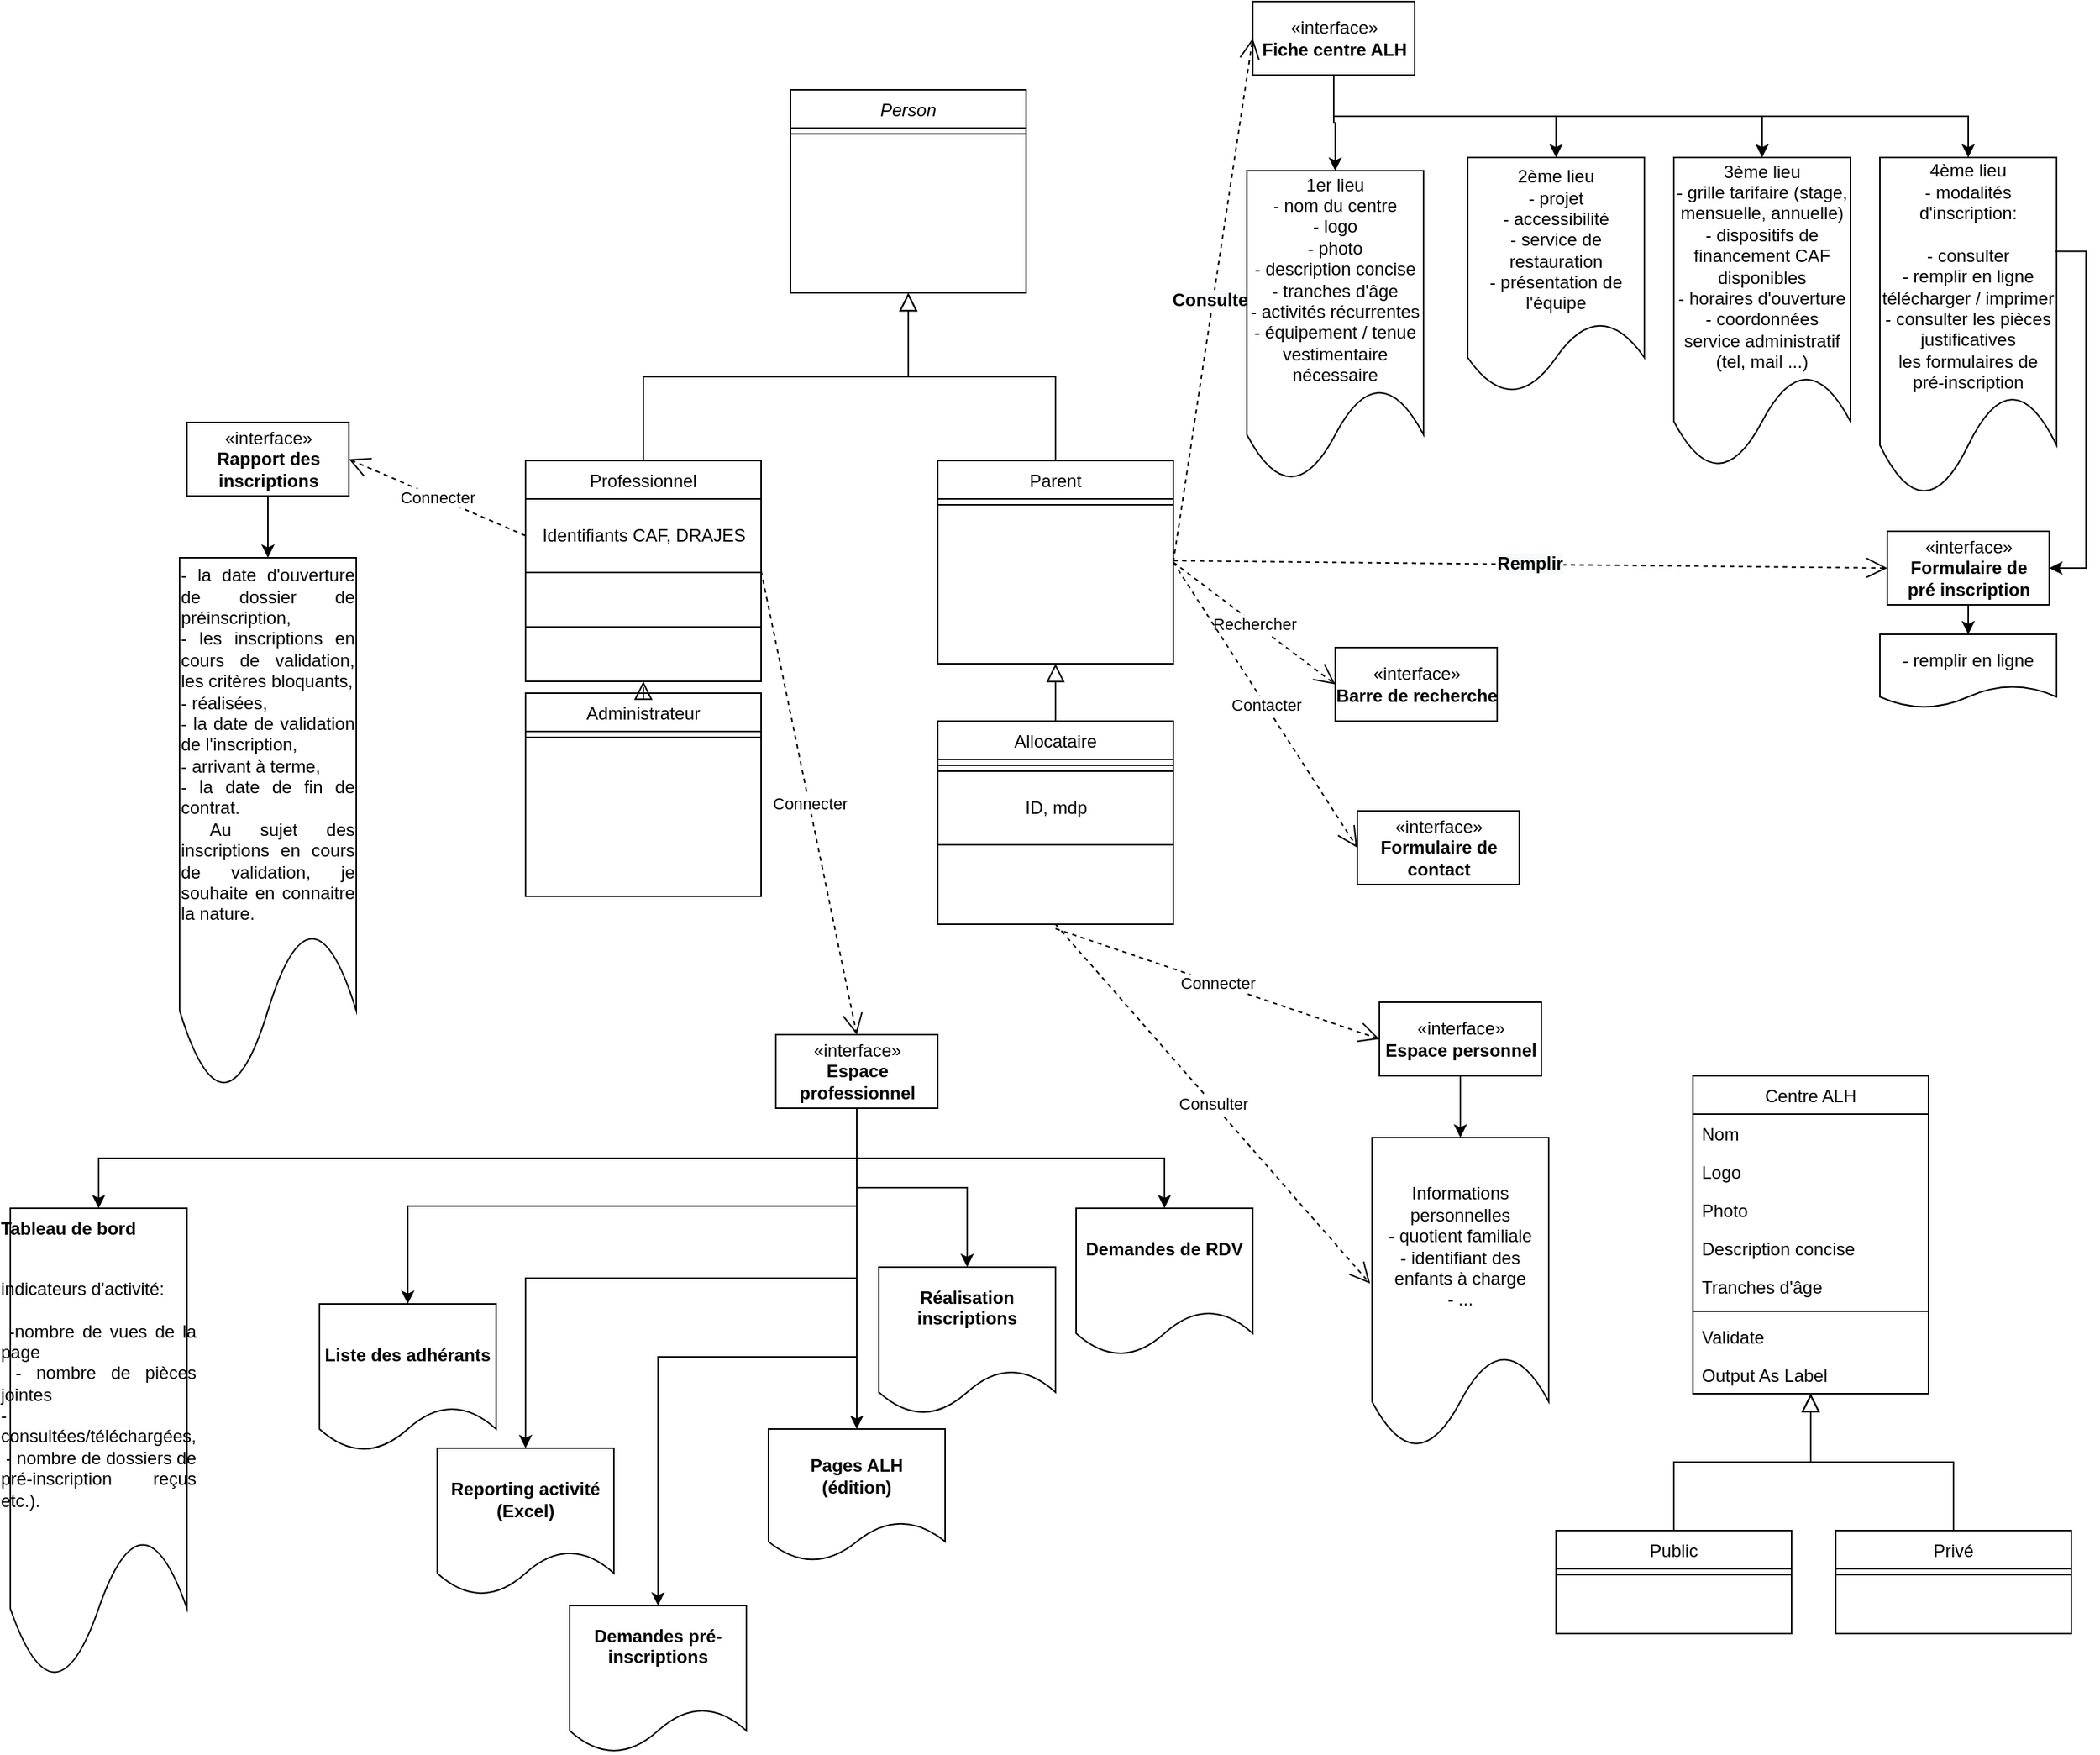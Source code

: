 <mxfile version="18.0.3" type="github">
  <diagram id="C5RBs43oDa-KdzZeNtuy" name="Page-1">
    <mxGraphModel dx="1586" dy="591" grid="1" gridSize="10" guides="1" tooltips="1" connect="1" arrows="1" fold="1" page="1" pageScale="1" pageWidth="827" pageHeight="1169" math="0" shadow="0">
      <root>
        <mxCell id="WIyWlLk6GJQsqaUBKTNV-0" />
        <mxCell id="WIyWlLk6GJQsqaUBKTNV-1" parent="WIyWlLk6GJQsqaUBKTNV-0" />
        <mxCell id="zkfFHV4jXpPFQw0GAbJ--0" value="Person" style="swimlane;fontStyle=2;align=center;verticalAlign=top;childLayout=stackLayout;horizontal=1;startSize=26;horizontalStack=0;resizeParent=1;resizeLast=0;collapsible=1;marginBottom=0;rounded=0;shadow=0;strokeWidth=1;" parent="WIyWlLk6GJQsqaUBKTNV-1" vertex="1">
          <mxGeometry x="110" y="60" width="160" height="138" as="geometry">
            <mxRectangle x="230" y="140" width="160" height="26" as="alternateBounds" />
          </mxGeometry>
        </mxCell>
        <mxCell id="zkfFHV4jXpPFQw0GAbJ--4" value="" style="line;html=1;strokeWidth=1;align=left;verticalAlign=middle;spacingTop=-1;spacingLeft=3;spacingRight=3;rotatable=0;labelPosition=right;points=[];portConstraint=eastwest;" parent="zkfFHV4jXpPFQw0GAbJ--0" vertex="1">
          <mxGeometry y="26" width="160" height="8" as="geometry" />
        </mxCell>
        <mxCell id="zkfFHV4jXpPFQw0GAbJ--6" value="Parent" style="swimlane;fontStyle=0;align=center;verticalAlign=top;childLayout=stackLayout;horizontal=1;startSize=26;horizontalStack=0;resizeParent=1;resizeLast=0;collapsible=1;marginBottom=0;rounded=0;shadow=0;strokeWidth=1;" parent="WIyWlLk6GJQsqaUBKTNV-1" vertex="1">
          <mxGeometry x="210" y="312" width="160" height="138" as="geometry">
            <mxRectangle x="130" y="380" width="160" height="26" as="alternateBounds" />
          </mxGeometry>
        </mxCell>
        <mxCell id="zkfFHV4jXpPFQw0GAbJ--9" value="" style="line;html=1;strokeWidth=1;align=left;verticalAlign=middle;spacingTop=-1;spacingLeft=3;spacingRight=3;rotatable=0;labelPosition=right;points=[];portConstraint=eastwest;" parent="zkfFHV4jXpPFQw0GAbJ--6" vertex="1">
          <mxGeometry y="26" width="160" height="8" as="geometry" />
        </mxCell>
        <mxCell id="zkfFHV4jXpPFQw0GAbJ--12" value="" style="endArrow=block;endSize=10;endFill=0;shadow=0;strokeWidth=1;rounded=0;edgeStyle=elbowEdgeStyle;elbow=vertical;" parent="WIyWlLk6GJQsqaUBKTNV-1" source="zkfFHV4jXpPFQw0GAbJ--6" target="zkfFHV4jXpPFQw0GAbJ--0" edge="1">
          <mxGeometry width="160" relative="1" as="geometry">
            <mxPoint x="200" y="203" as="sourcePoint" />
            <mxPoint x="200" y="203" as="targetPoint" />
          </mxGeometry>
        </mxCell>
        <mxCell id="zkfFHV4jXpPFQw0GAbJ--13" value="Professionnel" style="swimlane;fontStyle=0;align=center;verticalAlign=top;childLayout=stackLayout;horizontal=1;startSize=26;horizontalStack=0;resizeParent=1;resizeLast=0;collapsible=1;marginBottom=0;rounded=0;shadow=0;strokeWidth=1;" parent="WIyWlLk6GJQsqaUBKTNV-1" vertex="1">
          <mxGeometry x="-70" y="312" width="160" height="150" as="geometry">
            <mxRectangle x="330" y="360" width="170" height="26" as="alternateBounds" />
          </mxGeometry>
        </mxCell>
        <mxCell id="TQ3Z69SLr3DiM0mo-S-p-50" value="Identifiants CAF, DRAJES" style="html=1;" vertex="1" parent="zkfFHV4jXpPFQw0GAbJ--13">
          <mxGeometry y="26" width="160" height="50" as="geometry" />
        </mxCell>
        <mxCell id="zkfFHV4jXpPFQw0GAbJ--15" value="" style="line;html=1;strokeWidth=1;align=left;verticalAlign=middle;spacingTop=-1;spacingLeft=3;spacingRight=3;rotatable=0;labelPosition=right;points=[];portConstraint=eastwest;" parent="zkfFHV4jXpPFQw0GAbJ--13" vertex="1">
          <mxGeometry y="76" width="160" height="74" as="geometry" />
        </mxCell>
        <mxCell id="zkfFHV4jXpPFQw0GAbJ--16" value="" style="endArrow=block;endSize=10;endFill=0;shadow=0;strokeWidth=1;rounded=0;edgeStyle=elbowEdgeStyle;elbow=vertical;" parent="WIyWlLk6GJQsqaUBKTNV-1" source="zkfFHV4jXpPFQw0GAbJ--13" target="zkfFHV4jXpPFQw0GAbJ--0" edge="1">
          <mxGeometry width="160" relative="1" as="geometry">
            <mxPoint x="210" y="373" as="sourcePoint" />
            <mxPoint x="310" y="271" as="targetPoint" />
          </mxGeometry>
        </mxCell>
        <mxCell id="zkfFHV4jXpPFQw0GAbJ--17" value="Centre ALH" style="swimlane;fontStyle=0;align=center;verticalAlign=top;childLayout=stackLayout;horizontal=1;startSize=26;horizontalStack=0;resizeParent=1;resizeLast=0;collapsible=1;marginBottom=0;rounded=0;shadow=0;strokeWidth=1;" parent="WIyWlLk6GJQsqaUBKTNV-1" vertex="1">
          <mxGeometry x="723" y="730" width="160" height="216" as="geometry">
            <mxRectangle x="550" y="140" width="160" height="26" as="alternateBounds" />
          </mxGeometry>
        </mxCell>
        <mxCell id="zkfFHV4jXpPFQw0GAbJ--18" value="Nom" style="text;align=left;verticalAlign=top;spacingLeft=4;spacingRight=4;overflow=hidden;rotatable=0;points=[[0,0.5],[1,0.5]];portConstraint=eastwest;" parent="zkfFHV4jXpPFQw0GAbJ--17" vertex="1">
          <mxGeometry y="26" width="160" height="26" as="geometry" />
        </mxCell>
        <mxCell id="zkfFHV4jXpPFQw0GAbJ--19" value="Logo" style="text;align=left;verticalAlign=top;spacingLeft=4;spacingRight=4;overflow=hidden;rotatable=0;points=[[0,0.5],[1,0.5]];portConstraint=eastwest;rounded=0;shadow=0;html=0;" parent="zkfFHV4jXpPFQw0GAbJ--17" vertex="1">
          <mxGeometry y="52" width="160" height="26" as="geometry" />
        </mxCell>
        <mxCell id="zkfFHV4jXpPFQw0GAbJ--20" value="Photo" style="text;align=left;verticalAlign=top;spacingLeft=4;spacingRight=4;overflow=hidden;rotatable=0;points=[[0,0.5],[1,0.5]];portConstraint=eastwest;rounded=0;shadow=0;html=0;" parent="zkfFHV4jXpPFQw0GAbJ--17" vertex="1">
          <mxGeometry y="78" width="160" height="26" as="geometry" />
        </mxCell>
        <mxCell id="zkfFHV4jXpPFQw0GAbJ--21" value="Description concise" style="text;align=left;verticalAlign=top;spacingLeft=4;spacingRight=4;overflow=hidden;rotatable=0;points=[[0,0.5],[1,0.5]];portConstraint=eastwest;rounded=0;shadow=0;html=0;" parent="zkfFHV4jXpPFQw0GAbJ--17" vertex="1">
          <mxGeometry y="104" width="160" height="26" as="geometry" />
        </mxCell>
        <mxCell id="zkfFHV4jXpPFQw0GAbJ--22" value="Tranches d&#39;âge" style="text;align=left;verticalAlign=top;spacingLeft=4;spacingRight=4;overflow=hidden;rotatable=0;points=[[0,0.5],[1,0.5]];portConstraint=eastwest;rounded=0;shadow=0;html=0;" parent="zkfFHV4jXpPFQw0GAbJ--17" vertex="1">
          <mxGeometry y="130" width="160" height="26" as="geometry" />
        </mxCell>
        <mxCell id="zkfFHV4jXpPFQw0GAbJ--23" value="" style="line;html=1;strokeWidth=1;align=left;verticalAlign=middle;spacingTop=-1;spacingLeft=3;spacingRight=3;rotatable=0;labelPosition=right;points=[];portConstraint=eastwest;" parent="zkfFHV4jXpPFQw0GAbJ--17" vertex="1">
          <mxGeometry y="156" width="160" height="8" as="geometry" />
        </mxCell>
        <mxCell id="zkfFHV4jXpPFQw0GAbJ--24" value="Validate" style="text;align=left;verticalAlign=top;spacingLeft=4;spacingRight=4;overflow=hidden;rotatable=0;points=[[0,0.5],[1,0.5]];portConstraint=eastwest;" parent="zkfFHV4jXpPFQw0GAbJ--17" vertex="1">
          <mxGeometry y="164" width="160" height="26" as="geometry" />
        </mxCell>
        <mxCell id="zkfFHV4jXpPFQw0GAbJ--25" value="Output As Label" style="text;align=left;verticalAlign=top;spacingLeft=4;spacingRight=4;overflow=hidden;rotatable=0;points=[[0,0.5],[1,0.5]];portConstraint=eastwest;" parent="zkfFHV4jXpPFQw0GAbJ--17" vertex="1">
          <mxGeometry y="190" width="160" height="26" as="geometry" />
        </mxCell>
        <mxCell id="TQ3Z69SLr3DiM0mo-S-p-1" value="Public" style="swimlane;fontStyle=0;align=center;verticalAlign=top;childLayout=stackLayout;horizontal=1;startSize=26;horizontalStack=0;resizeParent=1;resizeLast=0;collapsible=1;marginBottom=0;rounded=0;shadow=0;strokeWidth=1;" vertex="1" parent="WIyWlLk6GJQsqaUBKTNV-1">
          <mxGeometry x="630" y="1039" width="160" height="70" as="geometry">
            <mxRectangle x="330" y="360" width="170" height="26" as="alternateBounds" />
          </mxGeometry>
        </mxCell>
        <mxCell id="TQ3Z69SLr3DiM0mo-S-p-2" value="" style="line;html=1;strokeWidth=1;align=left;verticalAlign=middle;spacingTop=-1;spacingLeft=3;spacingRight=3;rotatable=0;labelPosition=right;points=[];portConstraint=eastwest;" vertex="1" parent="TQ3Z69SLr3DiM0mo-S-p-1">
          <mxGeometry y="26" width="160" height="8" as="geometry" />
        </mxCell>
        <mxCell id="TQ3Z69SLr3DiM0mo-S-p-3" value="Privé" style="swimlane;fontStyle=0;align=center;verticalAlign=top;childLayout=stackLayout;horizontal=1;startSize=26;horizontalStack=0;resizeParent=1;resizeLast=0;collapsible=1;marginBottom=0;rounded=0;shadow=0;strokeWidth=1;" vertex="1" parent="WIyWlLk6GJQsqaUBKTNV-1">
          <mxGeometry x="820" y="1039" width="160" height="70" as="geometry">
            <mxRectangle x="330" y="360" width="170" height="26" as="alternateBounds" />
          </mxGeometry>
        </mxCell>
        <mxCell id="TQ3Z69SLr3DiM0mo-S-p-4" value="" style="line;html=1;strokeWidth=1;align=left;verticalAlign=middle;spacingTop=-1;spacingLeft=3;spacingRight=3;rotatable=0;labelPosition=right;points=[];portConstraint=eastwest;" vertex="1" parent="TQ3Z69SLr3DiM0mo-S-p-3">
          <mxGeometry y="26" width="160" height="8" as="geometry" />
        </mxCell>
        <mxCell id="TQ3Z69SLr3DiM0mo-S-p-5" value="" style="endArrow=block;endSize=10;endFill=0;shadow=0;strokeWidth=1;rounded=0;edgeStyle=elbowEdgeStyle;elbow=vertical;exitX=0.5;exitY=0;exitDx=0;exitDy=0;" edge="1" parent="WIyWlLk6GJQsqaUBKTNV-1" source="TQ3Z69SLr3DiM0mo-S-p-1" target="zkfFHV4jXpPFQw0GAbJ--17">
          <mxGeometry width="160" relative="1" as="geometry">
            <mxPoint x="283" y="462" as="sourcePoint" />
            <mxPoint x="183" y="348" as="targetPoint" />
          </mxGeometry>
        </mxCell>
        <mxCell id="TQ3Z69SLr3DiM0mo-S-p-8" value="" style="endArrow=block;endSize=10;endFill=0;shadow=0;strokeWidth=1;rounded=0;edgeStyle=elbowEdgeStyle;elbow=vertical;exitX=0.5;exitY=0;exitDx=0;exitDy=0;" edge="1" parent="WIyWlLk6GJQsqaUBKTNV-1" source="TQ3Z69SLr3DiM0mo-S-p-3" target="zkfFHV4jXpPFQw0GAbJ--17">
          <mxGeometry width="160" relative="1" as="geometry">
            <mxPoint x="603" y="510" as="sourcePoint" />
            <mxPoint x="693.96" y="446.012" as="targetPoint" />
          </mxGeometry>
        </mxCell>
        <mxCell id="TQ3Z69SLr3DiM0mo-S-p-9" value="«interface»&lt;br&gt;&lt;b&gt;Barre de recherche&lt;/b&gt;" style="html=1;" vertex="1" parent="WIyWlLk6GJQsqaUBKTNV-1">
          <mxGeometry x="480" y="439" width="110" height="50" as="geometry" />
        </mxCell>
        <mxCell id="TQ3Z69SLr3DiM0mo-S-p-10" value="Rechercher" style="endArrow=open;endSize=12;dashed=1;html=1;rounded=0;entryX=0;entryY=0.5;entryDx=0;entryDy=0;exitX=1;exitY=0.5;exitDx=0;exitDy=0;" edge="1" parent="WIyWlLk6GJQsqaUBKTNV-1" source="zkfFHV4jXpPFQw0GAbJ--6" target="TQ3Z69SLr3DiM0mo-S-p-9">
          <mxGeometry width="160" relative="1" as="geometry">
            <mxPoint x="410" y="280" as="sourcePoint" />
            <mxPoint x="570" y="280" as="targetPoint" />
          </mxGeometry>
        </mxCell>
        <mxCell id="TQ3Z69SLr3DiM0mo-S-p-17" value="" style="edgeStyle=orthogonalEdgeStyle;rounded=0;orthogonalLoop=1;jettySize=auto;html=1;" edge="1" parent="WIyWlLk6GJQsqaUBKTNV-1" source="TQ3Z69SLr3DiM0mo-S-p-13" target="TQ3Z69SLr3DiM0mo-S-p-16">
          <mxGeometry relative="1" as="geometry" />
        </mxCell>
        <mxCell id="TQ3Z69SLr3DiM0mo-S-p-13" value="«interface»&lt;br&gt;&lt;b&gt;Fiche centre ALH&lt;/b&gt;" style="html=1;" vertex="1" parent="WIyWlLk6GJQsqaUBKTNV-1">
          <mxGeometry x="424" width="110" height="50" as="geometry" />
        </mxCell>
        <mxCell id="TQ3Z69SLr3DiM0mo-S-p-14" value="&lt;b style=&quot;font-size: 12px; background-color: rgb(248, 249, 250);&quot;&gt;Consulter&lt;/b&gt;" style="endArrow=open;endSize=12;dashed=1;html=1;rounded=0;entryX=0;entryY=0.5;entryDx=0;entryDy=0;exitX=1;exitY=0.5;exitDx=0;exitDy=0;" edge="1" parent="WIyWlLk6GJQsqaUBKTNV-1" source="zkfFHV4jXpPFQw0GAbJ--6" target="TQ3Z69SLr3DiM0mo-S-p-13">
          <mxGeometry width="160" relative="1" as="geometry">
            <mxPoint x="280" y="139.0" as="sourcePoint" />
            <mxPoint x="390" y="35" as="targetPoint" />
          </mxGeometry>
        </mxCell>
        <mxCell id="TQ3Z69SLr3DiM0mo-S-p-16" value="1er lieu&lt;br&gt;- nom du centre&lt;br&gt;- logo&lt;br&gt;- photo&lt;br&gt;- description concise&lt;br&gt;- tranches d&#39;âge&lt;br&gt;- activités récurrentes&lt;br&gt;- équipement / tenue vestimentaire nécessaire" style="shape=document;whiteSpace=wrap;html=1;boundedLbl=1;" vertex="1" parent="WIyWlLk6GJQsqaUBKTNV-1">
          <mxGeometry x="420" y="115" width="120" height="211" as="geometry" />
        </mxCell>
        <mxCell id="TQ3Z69SLr3DiM0mo-S-p-18" value="2ème lieu&lt;br&gt;- projet&lt;br&gt;- accessibilité&lt;br&gt;- service de restauration&lt;br&gt;- présentation de l&#39;équipe" style="shape=document;whiteSpace=wrap;html=1;boundedLbl=1;" vertex="1" parent="WIyWlLk6GJQsqaUBKTNV-1">
          <mxGeometry x="570" y="106" width="120" height="160" as="geometry" />
        </mxCell>
        <mxCell id="TQ3Z69SLr3DiM0mo-S-p-19" value="" style="edgeStyle=orthogonalEdgeStyle;rounded=0;orthogonalLoop=1;jettySize=auto;html=1;exitX=0.5;exitY=1;exitDx=0;exitDy=0;entryX=0.5;entryY=0;entryDx=0;entryDy=0;" edge="1" parent="WIyWlLk6GJQsqaUBKTNV-1" source="TQ3Z69SLr3DiM0mo-S-p-13" target="TQ3Z69SLr3DiM0mo-S-p-18">
          <mxGeometry relative="1" as="geometry">
            <mxPoint x="479.0" y="164" as="sourcePoint" />
            <mxPoint x="480" y="229" as="targetPoint" />
          </mxGeometry>
        </mxCell>
        <mxCell id="TQ3Z69SLr3DiM0mo-S-p-20" value="3ème lieu&lt;br&gt;- grille tarifaire (stage, mensuelle, annuelle)&lt;br&gt;- dispositifs de financement CAF disponibles&lt;br&gt;- horaires d&#39;ouverture&lt;br&gt;- coordonnées service administratif (tel, mail ...)" style="shape=document;whiteSpace=wrap;html=1;boundedLbl=1;" vertex="1" parent="WIyWlLk6GJQsqaUBKTNV-1">
          <mxGeometry x="710" y="106" width="120" height="211" as="geometry" />
        </mxCell>
        <mxCell id="TQ3Z69SLr3DiM0mo-S-p-21" value="" style="edgeStyle=orthogonalEdgeStyle;rounded=0;orthogonalLoop=1;jettySize=auto;html=1;exitX=0.5;exitY=1;exitDx=0;exitDy=0;entryX=0.5;entryY=0;entryDx=0;entryDy=0;" edge="1" parent="WIyWlLk6GJQsqaUBKTNV-1" source="TQ3Z69SLr3DiM0mo-S-p-13" target="TQ3Z69SLr3DiM0mo-S-p-20">
          <mxGeometry relative="1" as="geometry">
            <mxPoint x="479" y="164" as="sourcePoint" />
            <mxPoint x="630" y="220" as="targetPoint" />
          </mxGeometry>
        </mxCell>
        <mxCell id="TQ3Z69SLr3DiM0mo-S-p-22" value="4ème lieu&lt;br&gt;- modalités d&#39;inscription:&lt;br&gt;&lt;br&gt;- consulter&lt;br&gt;- remplir en ligne&lt;br&gt;télécharger / imprimer&lt;br&gt;- consulter les pièces justificatives&lt;br&gt;les formulaires de pré-inscription" style="shape=document;whiteSpace=wrap;html=1;boundedLbl=1;" vertex="1" parent="WIyWlLk6GJQsqaUBKTNV-1">
          <mxGeometry x="850" y="106" width="120" height="230" as="geometry" />
        </mxCell>
        <mxCell id="TQ3Z69SLr3DiM0mo-S-p-25" value="" style="edgeStyle=orthogonalEdgeStyle;rounded=0;orthogonalLoop=1;jettySize=auto;html=1;exitX=0.5;exitY=1;exitDx=0;exitDy=0;entryX=0.5;entryY=0;entryDx=0;entryDy=0;" edge="1" parent="WIyWlLk6GJQsqaUBKTNV-1" source="TQ3Z69SLr3DiM0mo-S-p-13" target="TQ3Z69SLr3DiM0mo-S-p-22">
          <mxGeometry relative="1" as="geometry">
            <mxPoint x="479" y="164" as="sourcePoint" />
            <mxPoint x="770" y="220" as="targetPoint" />
          </mxGeometry>
        </mxCell>
        <mxCell id="TQ3Z69SLr3DiM0mo-S-p-26" value="«interface»&lt;br&gt;&lt;b&gt;Formulaire de&lt;br&gt;pré inscription&lt;/b&gt;" style="html=1;" vertex="1" parent="WIyWlLk6GJQsqaUBKTNV-1">
          <mxGeometry x="855" y="360" width="110" height="50" as="geometry" />
        </mxCell>
        <mxCell id="TQ3Z69SLr3DiM0mo-S-p-27" value="- remplir en ligne" style="shape=document;whiteSpace=wrap;html=1;boundedLbl=1;" vertex="1" parent="WIyWlLk6GJQsqaUBKTNV-1">
          <mxGeometry x="850" y="430" width="120" height="50" as="geometry" />
        </mxCell>
        <mxCell id="TQ3Z69SLr3DiM0mo-S-p-28" value="&lt;b style=&quot;font-size: 12px; background-color: rgb(248, 249, 250);&quot;&gt;Remplir&lt;/b&gt;" style="endArrow=open;endSize=12;dashed=1;html=1;rounded=0;entryX=0;entryY=0.5;entryDx=0;entryDy=0;" edge="1" parent="WIyWlLk6GJQsqaUBKTNV-1" target="TQ3Z69SLr3DiM0mo-S-p-26">
          <mxGeometry width="160" relative="1" as="geometry">
            <mxPoint x="370" y="380" as="sourcePoint" />
            <mxPoint x="424" y="139" as="targetPoint" />
          </mxGeometry>
        </mxCell>
        <mxCell id="TQ3Z69SLr3DiM0mo-S-p-29" value="" style="edgeStyle=orthogonalEdgeStyle;rounded=0;orthogonalLoop=1;jettySize=auto;html=1;exitX=0.5;exitY=1;exitDx=0;exitDy=0;entryX=0.5;entryY=0;entryDx=0;entryDy=0;" edge="1" parent="WIyWlLk6GJQsqaUBKTNV-1" source="TQ3Z69SLr3DiM0mo-S-p-26" target="TQ3Z69SLr3DiM0mo-S-p-27">
          <mxGeometry relative="1" as="geometry">
            <mxPoint x="324" y="304" as="sourcePoint" />
            <mxPoint x="755" y="360" as="targetPoint" />
          </mxGeometry>
        </mxCell>
        <mxCell id="TQ3Z69SLr3DiM0mo-S-p-30" value="" style="edgeStyle=orthogonalEdgeStyle;rounded=0;orthogonalLoop=1;jettySize=auto;html=1;exitX=0.993;exitY=0.277;exitDx=0;exitDy=0;entryX=1;entryY=0.5;entryDx=0;entryDy=0;exitPerimeter=0;" edge="1" parent="WIyWlLk6GJQsqaUBKTNV-1" source="TQ3Z69SLr3DiM0mo-S-p-22" target="TQ3Z69SLr3DiM0mo-S-p-26">
          <mxGeometry relative="1" as="geometry">
            <mxPoint x="479" y="164" as="sourcePoint" />
            <mxPoint x="910" y="220.0" as="targetPoint" />
          </mxGeometry>
        </mxCell>
        <mxCell id="TQ3Z69SLr3DiM0mo-S-p-31" value="Allocataire" style="swimlane;fontStyle=0;align=center;verticalAlign=top;childLayout=stackLayout;horizontal=1;startSize=26;horizontalStack=0;resizeParent=1;resizeLast=0;collapsible=1;marginBottom=0;rounded=0;shadow=0;strokeWidth=1;" vertex="1" parent="WIyWlLk6GJQsqaUBKTNV-1">
          <mxGeometry x="210" y="489" width="160" height="138" as="geometry">
            <mxRectangle x="130" y="380" width="160" height="26" as="alternateBounds" />
          </mxGeometry>
        </mxCell>
        <mxCell id="TQ3Z69SLr3DiM0mo-S-p-32" value="" style="line;html=1;strokeWidth=1;align=left;verticalAlign=middle;spacingTop=-1;spacingLeft=3;spacingRight=3;rotatable=0;labelPosition=right;points=[];portConstraint=eastwest;" vertex="1" parent="TQ3Z69SLr3DiM0mo-S-p-31">
          <mxGeometry y="26" width="160" height="8" as="geometry" />
        </mxCell>
        <mxCell id="TQ3Z69SLr3DiM0mo-S-p-49" value="ID, mdp" style="html=1;" vertex="1" parent="TQ3Z69SLr3DiM0mo-S-p-31">
          <mxGeometry y="34" width="160" height="50" as="geometry" />
        </mxCell>
        <mxCell id="TQ3Z69SLr3DiM0mo-S-p-33" value="" style="endArrow=block;endSize=10;endFill=0;shadow=0;strokeWidth=1;rounded=0;edgeStyle=elbowEdgeStyle;elbow=vertical;entryX=0.5;entryY=1;entryDx=0;entryDy=0;exitX=0.5;exitY=0;exitDx=0;exitDy=0;" edge="1" parent="WIyWlLk6GJQsqaUBKTNV-1" source="TQ3Z69SLr3DiM0mo-S-p-31" target="zkfFHV4jXpPFQw0GAbJ--6">
          <mxGeometry width="160" relative="1" as="geometry">
            <mxPoint x="290" y="480" as="sourcePoint" />
            <mxPoint x="390" y="208" as="targetPoint" />
          </mxGeometry>
        </mxCell>
        <mxCell id="TQ3Z69SLr3DiM0mo-S-p-34" value="Administrateur" style="swimlane;fontStyle=0;align=center;verticalAlign=top;childLayout=stackLayout;horizontal=1;startSize=26;horizontalStack=0;resizeParent=1;resizeLast=0;collapsible=1;marginBottom=0;rounded=0;shadow=0;strokeWidth=1;" vertex="1" parent="WIyWlLk6GJQsqaUBKTNV-1">
          <mxGeometry x="-70" y="470" width="160" height="138" as="geometry">
            <mxRectangle x="130" y="380" width="160" height="26" as="alternateBounds" />
          </mxGeometry>
        </mxCell>
        <mxCell id="TQ3Z69SLr3DiM0mo-S-p-35" value="" style="line;html=1;strokeWidth=1;align=left;verticalAlign=middle;spacingTop=-1;spacingLeft=3;spacingRight=3;rotatable=0;labelPosition=right;points=[];portConstraint=eastwest;" vertex="1" parent="TQ3Z69SLr3DiM0mo-S-p-34">
          <mxGeometry y="26" width="160" height="8" as="geometry" />
        </mxCell>
        <mxCell id="TQ3Z69SLr3DiM0mo-S-p-36" value="" style="endArrow=block;endSize=10;endFill=0;shadow=0;strokeWidth=1;rounded=0;edgeStyle=elbowEdgeStyle;elbow=vertical;exitX=0.5;exitY=0;exitDx=0;exitDy=0;entryX=0.5;entryY=1;entryDx=0;entryDy=0;" edge="1" source="TQ3Z69SLr3DiM0mo-S-p-34" parent="WIyWlLk6GJQsqaUBKTNV-1" target="zkfFHV4jXpPFQw0GAbJ--13">
          <mxGeometry width="160" relative="1" as="geometry">
            <mxPoint x="90" y="420" as="sourcePoint" />
            <mxPoint x="90" y="380" as="targetPoint" />
          </mxGeometry>
        </mxCell>
        <mxCell id="TQ3Z69SLr3DiM0mo-S-p-37" value="«interface»&lt;br&gt;&lt;b&gt;Espace personnel&lt;/b&gt;" style="html=1;" vertex="1" parent="WIyWlLk6GJQsqaUBKTNV-1">
          <mxGeometry x="510" y="680" width="110" height="50" as="geometry" />
        </mxCell>
        <mxCell id="TQ3Z69SLr3DiM0mo-S-p-38" value="Connecter" style="endArrow=open;endSize=12;dashed=1;html=1;rounded=0;entryX=0;entryY=0.5;entryDx=0;entryDy=0;" edge="1" parent="WIyWlLk6GJQsqaUBKTNV-1" target="TQ3Z69SLr3DiM0mo-S-p-37">
          <mxGeometry width="160" relative="1" as="geometry">
            <mxPoint x="290" y="630" as="sourcePoint" />
            <mxPoint x="490" y="474" as="targetPoint" />
          </mxGeometry>
        </mxCell>
        <mxCell id="TQ3Z69SLr3DiM0mo-S-p-41" value="" style="edgeStyle=orthogonalEdgeStyle;rounded=0;orthogonalLoop=1;jettySize=auto;html=1;" edge="1" parent="WIyWlLk6GJQsqaUBKTNV-1" target="TQ3Z69SLr3DiM0mo-S-p-42" source="TQ3Z69SLr3DiM0mo-S-p-37">
          <mxGeometry relative="1" as="geometry">
            <mxPoint x="534.0" y="585" as="sourcePoint" />
          </mxGeometry>
        </mxCell>
        <mxCell id="TQ3Z69SLr3DiM0mo-S-p-42" value="Informations personnelles&lt;br&gt;- quotient familiale&lt;br&gt;- identifiant des enfants à charge&lt;br&gt;- ..." style="shape=document;whiteSpace=wrap;html=1;boundedLbl=1;" vertex="1" parent="WIyWlLk6GJQsqaUBKTNV-1">
          <mxGeometry x="505" y="772" width="120" height="211" as="geometry" />
        </mxCell>
        <mxCell id="TQ3Z69SLr3DiM0mo-S-p-43" value="Consulter" style="endArrow=open;endSize=12;dashed=1;html=1;rounded=0;entryX=-0.011;entryY=0.47;entryDx=0;entryDy=0;exitX=0.5;exitY=1;exitDx=0;exitDy=0;entryPerimeter=0;" edge="1" parent="WIyWlLk6GJQsqaUBKTNV-1" source="TQ3Z69SLr3DiM0mo-S-p-31" target="TQ3Z69SLr3DiM0mo-S-p-42">
          <mxGeometry width="160" relative="1" as="geometry">
            <mxPoint x="380" y="568" as="sourcePoint" />
            <mxPoint x="490" y="570" as="targetPoint" />
          </mxGeometry>
        </mxCell>
        <mxCell id="TQ3Z69SLr3DiM0mo-S-p-45" value="«interface»&lt;br&gt;&lt;b&gt;Formulaire de&lt;br&gt;contact&lt;br&gt;&lt;/b&gt;" style="html=1;" vertex="1" parent="WIyWlLk6GJQsqaUBKTNV-1">
          <mxGeometry x="495" y="550" width="110" height="50" as="geometry" />
        </mxCell>
        <mxCell id="TQ3Z69SLr3DiM0mo-S-p-46" value="Contacter" style="endArrow=open;endSize=12;dashed=1;html=1;rounded=0;entryX=0;entryY=0.5;entryDx=0;entryDy=0;exitX=1;exitY=0.5;exitDx=0;exitDy=0;" edge="1" parent="WIyWlLk6GJQsqaUBKTNV-1" target="TQ3Z69SLr3DiM0mo-S-p-45" source="zkfFHV4jXpPFQw0GAbJ--6">
          <mxGeometry width="160" relative="1" as="geometry">
            <mxPoint x="510" y="470" as="sourcePoint" />
            <mxPoint x="710" y="369" as="targetPoint" />
          </mxGeometry>
        </mxCell>
        <mxCell id="TQ3Z69SLr3DiM0mo-S-p-47" value="«interface»&lt;br&gt;&lt;b&gt;Espace&lt;br&gt;professionnel&lt;/b&gt;" style="html=1;" vertex="1" parent="WIyWlLk6GJQsqaUBKTNV-1">
          <mxGeometry x="100" y="702" width="110" height="50" as="geometry" />
        </mxCell>
        <mxCell id="TQ3Z69SLr3DiM0mo-S-p-48" value="Connecter" style="endArrow=open;endSize=12;dashed=1;html=1;rounded=0;entryX=0.5;entryY=0;entryDx=0;entryDy=0;exitX=1;exitY=0.5;exitDx=0;exitDy=0;" edge="1" parent="WIyWlLk6GJQsqaUBKTNV-1" source="zkfFHV4jXpPFQw0GAbJ--13" target="TQ3Z69SLr3DiM0mo-S-p-47">
          <mxGeometry width="160" relative="1" as="geometry">
            <mxPoint x="300" y="640" as="sourcePoint" />
            <mxPoint x="395" y="695" as="targetPoint" />
          </mxGeometry>
        </mxCell>
        <mxCell id="TQ3Z69SLr3DiM0mo-S-p-53" value="&lt;div style=&quot;text-align: justify;&quot;&gt;&lt;b style=&quot;background-color: initial;&quot;&gt;Tableau de bord&lt;/b&gt;&lt;/div&gt;&lt;br&gt;&lt;pre&gt;&lt;div style=&quot;text-align: justify;&quot;&gt;&lt;span style=&quot;background-color: initial; font-family: Helvetica; white-space: normal;&quot;&gt;indicateurs d&#39;activité:&lt;/span&gt;&lt;/div&gt;&lt;div style=&quot;text-align: justify;&quot;&gt;&lt;span style=&quot;background-color: initial; font-family: Helvetica; white-space: normal;&quot;&gt;&amp;nbsp;&lt;/span&gt;&lt;/div&gt;&lt;div style=&quot;text-align: justify;&quot;&gt;&lt;span style=&quot;background-color: initial; font-family: Helvetica; white-space: normal;&quot;&gt;&amp;nbsp;-nombre de vues de la page&lt;/span&gt;&lt;/div&gt;&lt;div style=&quot;text-align: justify;&quot;&gt;&lt;span style=&quot;background-color: initial; font-family: Helvetica; white-space: normal;&quot;&gt;&amp;nbsp;- nombre de pièces jointes&lt;/span&gt;&lt;/div&gt;&lt;div style=&quot;text-align: justify;&quot;&gt;&lt;span style=&quot;background-color: initial; font-family: Helvetica; white-space: normal;&quot;&gt;-&amp;nbsp; consultées/téléchargées,&lt;/span&gt;&lt;/div&gt;&lt;div style=&quot;text-align: justify;&quot;&gt;&lt;span style=&quot;background-color: initial; font-family: Helvetica; white-space: normal;&quot;&gt;&amp;nbsp;- nombre de dossiers de pré-inscription reçus etc.).&lt;/span&gt;&lt;/div&gt;&lt;/pre&gt;" style="shape=document;whiteSpace=wrap;html=1;boundedLbl=1;" vertex="1" parent="WIyWlLk6GJQsqaUBKTNV-1">
          <mxGeometry x="-420" y="820" width="120" height="320" as="geometry" />
        </mxCell>
        <mxCell id="TQ3Z69SLr3DiM0mo-S-p-54" value="&lt;b style=&quot;&quot;&gt;Pages ALH&lt;br&gt;(édition)&lt;/b&gt;" style="shape=document;whiteSpace=wrap;html=1;boundedLbl=1;" vertex="1" parent="WIyWlLk6GJQsqaUBKTNV-1">
          <mxGeometry x="95" y="970" width="120" height="90" as="geometry" />
        </mxCell>
        <mxCell id="TQ3Z69SLr3DiM0mo-S-p-55" value="&lt;b style=&quot;&quot;&gt;Demandes de RDV&lt;br&gt;&lt;br&gt;&lt;/b&gt;" style="shape=document;whiteSpace=wrap;html=1;boundedLbl=1;" vertex="1" parent="WIyWlLk6GJQsqaUBKTNV-1">
          <mxGeometry x="304" y="820" width="120" height="100" as="geometry" />
        </mxCell>
        <mxCell id="TQ3Z69SLr3DiM0mo-S-p-56" value="&lt;b style=&quot;&quot;&gt;Demandes pré-inscriptions&lt;br&gt;&lt;br&gt;&lt;/b&gt;" style="shape=document;whiteSpace=wrap;html=1;boundedLbl=1;" vertex="1" parent="WIyWlLk6GJQsqaUBKTNV-1">
          <mxGeometry x="-40" y="1090" width="120" height="100" as="geometry" />
        </mxCell>
        <mxCell id="TQ3Z69SLr3DiM0mo-S-p-57" value="&lt;b style=&quot;&quot;&gt;Liste des adhérants&lt;br&gt;&lt;/b&gt;" style="shape=document;whiteSpace=wrap;html=1;boundedLbl=1;" vertex="1" parent="WIyWlLk6GJQsqaUBKTNV-1">
          <mxGeometry x="-210" y="885" width="120" height="100" as="geometry" />
        </mxCell>
        <mxCell id="TQ3Z69SLr3DiM0mo-S-p-58" value="&lt;b style=&quot;&quot;&gt;Réalisation inscriptions&lt;br&gt;&lt;br&gt;&lt;/b&gt;" style="shape=document;whiteSpace=wrap;html=1;boundedLbl=1;" vertex="1" parent="WIyWlLk6GJQsqaUBKTNV-1">
          <mxGeometry x="170" y="860" width="120" height="100" as="geometry" />
        </mxCell>
        <mxCell id="TQ3Z69SLr3DiM0mo-S-p-59" value="&lt;b style=&quot;&quot;&gt;Reporting activité&lt;br&gt;(Excel)&lt;br&gt;&lt;/b&gt;" style="shape=document;whiteSpace=wrap;html=1;boundedLbl=1;" vertex="1" parent="WIyWlLk6GJQsqaUBKTNV-1">
          <mxGeometry x="-130" y="983" width="120" height="100" as="geometry" />
        </mxCell>
        <mxCell id="TQ3Z69SLr3DiM0mo-S-p-61" value="" style="edgeStyle=orthogonalEdgeStyle;rounded=0;orthogonalLoop=1;jettySize=auto;html=1;exitX=0.5;exitY=1;exitDx=0;exitDy=0;entryX=0.5;entryY=0;entryDx=0;entryDy=0;" edge="1" parent="WIyWlLk6GJQsqaUBKTNV-1" source="TQ3Z69SLr3DiM0mo-S-p-47" target="TQ3Z69SLr3DiM0mo-S-p-53">
          <mxGeometry relative="1" as="geometry">
            <mxPoint x="530" y="740" as="sourcePoint" />
            <mxPoint x="530" y="782" as="targetPoint" />
          </mxGeometry>
        </mxCell>
        <mxCell id="TQ3Z69SLr3DiM0mo-S-p-62" value="" style="edgeStyle=orthogonalEdgeStyle;rounded=0;orthogonalLoop=1;jettySize=auto;html=1;exitX=0.5;exitY=1;exitDx=0;exitDy=0;entryX=0.5;entryY=0;entryDx=0;entryDy=0;" edge="1" parent="WIyWlLk6GJQsqaUBKTNV-1" source="TQ3Z69SLr3DiM0mo-S-p-47" target="TQ3Z69SLr3DiM0mo-S-p-54">
          <mxGeometry relative="1" as="geometry">
            <mxPoint x="165" y="762" as="sourcePoint" />
            <mxPoint x="30" y="810" as="targetPoint" />
          </mxGeometry>
        </mxCell>
        <mxCell id="TQ3Z69SLr3DiM0mo-S-p-63" value="" style="edgeStyle=orthogonalEdgeStyle;rounded=0;orthogonalLoop=1;jettySize=auto;html=1;exitX=0.5;exitY=1;exitDx=0;exitDy=0;entryX=0.5;entryY=0;entryDx=0;entryDy=0;" edge="1" parent="WIyWlLk6GJQsqaUBKTNV-1" source="TQ3Z69SLr3DiM0mo-S-p-47" target="TQ3Z69SLr3DiM0mo-S-p-55">
          <mxGeometry relative="1" as="geometry">
            <mxPoint x="165" y="762" as="sourcePoint" />
            <mxPoint x="180" y="810" as="targetPoint" />
          </mxGeometry>
        </mxCell>
        <mxCell id="TQ3Z69SLr3DiM0mo-S-p-64" value="" style="edgeStyle=orthogonalEdgeStyle;rounded=0;orthogonalLoop=1;jettySize=auto;html=1;exitX=0.5;exitY=1;exitDx=0;exitDy=0;entryX=0.5;entryY=0;entryDx=0;entryDy=0;" edge="1" parent="WIyWlLk6GJQsqaUBKTNV-1" source="TQ3Z69SLr3DiM0mo-S-p-47" target="TQ3Z69SLr3DiM0mo-S-p-58">
          <mxGeometry relative="1" as="geometry">
            <mxPoint x="175" y="772" as="sourcePoint" />
            <mxPoint x="190" y="820" as="targetPoint" />
          </mxGeometry>
        </mxCell>
        <mxCell id="TQ3Z69SLr3DiM0mo-S-p-65" value="" style="edgeStyle=orthogonalEdgeStyle;rounded=0;orthogonalLoop=1;jettySize=auto;html=1;exitX=0.5;exitY=1;exitDx=0;exitDy=0;entryX=0.5;entryY=0;entryDx=0;entryDy=0;" edge="1" parent="WIyWlLk6GJQsqaUBKTNV-1" source="TQ3Z69SLr3DiM0mo-S-p-47" target="TQ3Z69SLr3DiM0mo-S-p-57">
          <mxGeometry relative="1" as="geometry">
            <mxPoint x="185" y="782" as="sourcePoint" />
            <mxPoint x="200" y="830" as="targetPoint" />
          </mxGeometry>
        </mxCell>
        <mxCell id="TQ3Z69SLr3DiM0mo-S-p-66" value="" style="edgeStyle=orthogonalEdgeStyle;rounded=0;orthogonalLoop=1;jettySize=auto;html=1;exitX=0.5;exitY=1;exitDx=0;exitDy=0;entryX=0.5;entryY=0;entryDx=0;entryDy=0;" edge="1" parent="WIyWlLk6GJQsqaUBKTNV-1" source="TQ3Z69SLr3DiM0mo-S-p-47" target="TQ3Z69SLr3DiM0mo-S-p-56">
          <mxGeometry relative="1" as="geometry">
            <mxPoint x="195" y="792" as="sourcePoint" />
            <mxPoint x="210" y="840" as="targetPoint" />
          </mxGeometry>
        </mxCell>
        <mxCell id="TQ3Z69SLr3DiM0mo-S-p-67" value="" style="edgeStyle=orthogonalEdgeStyle;rounded=0;orthogonalLoop=1;jettySize=auto;html=1;exitX=0.5;exitY=1;exitDx=0;exitDy=0;entryX=0.5;entryY=0;entryDx=0;entryDy=0;" edge="1" parent="WIyWlLk6GJQsqaUBKTNV-1" source="TQ3Z69SLr3DiM0mo-S-p-47" target="TQ3Z69SLr3DiM0mo-S-p-59">
          <mxGeometry relative="1" as="geometry">
            <mxPoint x="205" y="802" as="sourcePoint" />
            <mxPoint x="220" y="850" as="targetPoint" />
          </mxGeometry>
        </mxCell>
        <mxCell id="TQ3Z69SLr3DiM0mo-S-p-68" value="«interface»&lt;br&gt;&lt;b&gt;Rapport des&lt;br&gt;inscriptions&lt;/b&gt;" style="html=1;" vertex="1" parent="WIyWlLk6GJQsqaUBKTNV-1">
          <mxGeometry x="-300" y="286" width="110" height="50" as="geometry" />
        </mxCell>
        <mxCell id="TQ3Z69SLr3DiM0mo-S-p-69" value="Connecter" style="endArrow=open;endSize=12;dashed=1;html=1;rounded=0;entryX=1;entryY=0.5;entryDx=0;entryDy=0;exitX=0;exitY=0.5;exitDx=0;exitDy=0;" edge="1" parent="WIyWlLk6GJQsqaUBKTNV-1" target="TQ3Z69SLr3DiM0mo-S-p-68" source="TQ3Z69SLr3DiM0mo-S-p-50">
          <mxGeometry width="160" relative="1" as="geometry">
            <mxPoint x="-520.0" y="326" as="sourcePoint" />
            <mxPoint x="-320" y="170" as="targetPoint" />
          </mxGeometry>
        </mxCell>
        <mxCell id="TQ3Z69SLr3DiM0mo-S-p-70" value="" style="edgeStyle=orthogonalEdgeStyle;rounded=0;orthogonalLoop=1;jettySize=auto;html=1;" edge="1" parent="WIyWlLk6GJQsqaUBKTNV-1" source="TQ3Z69SLr3DiM0mo-S-p-68" target="TQ3Z69SLr3DiM0mo-S-p-71">
          <mxGeometry relative="1" as="geometry">
            <mxPoint x="-276.0" y="281" as="sourcePoint" />
          </mxGeometry>
        </mxCell>
        <mxCell id="TQ3Z69SLr3DiM0mo-S-p-71" value="&lt;pre&gt;&lt;div style=&quot;text-align: justify;&quot;&gt;&lt;span style=&quot;background-color: initial; font-family: Helvetica; white-space: normal;&quot;&gt;- la date d&#39;ouverture de dossier de préinscription,&lt;/span&gt;&lt;/div&gt;&lt;div style=&quot;text-align: justify;&quot;&gt;&lt;span style=&quot;background-color: initial; font-family: Helvetica; white-space: normal;&quot;&gt;- les inscriptions en cours de validation, les critères bloquants,&lt;/span&gt;&lt;/div&gt;&lt;div style=&quot;text-align: justify;&quot;&gt;&lt;span style=&quot;background-color: initial; font-family: Helvetica; white-space: normal;&quot;&gt;- réalisées,&lt;/span&gt;&lt;/div&gt;&lt;div style=&quot;text-align: justify;&quot;&gt;&lt;span style=&quot;background-color: initial; font-family: Helvetica; white-space: normal;&quot;&gt;- la date de validation de l&#39;inscription,&lt;/span&gt;&lt;/div&gt;&lt;div style=&quot;text-align: justify;&quot;&gt;&lt;span style=&quot;background-color: initial; font-family: Helvetica; white-space: normal;&quot;&gt;- arrivant à terme,&lt;/span&gt;&lt;/div&gt;&lt;div style=&quot;text-align: justify;&quot;&gt;&lt;span style=&quot;background-color: initial; font-family: Helvetica; white-space: normal;&quot;&gt;- la date de fin de contrat.&lt;/span&gt;&lt;/div&gt;&lt;div style=&quot;text-align: justify;&quot;&gt;&lt;span style=&quot;background-color: initial; font-family: Helvetica; white-space: normal;&quot;&gt;&amp;nbsp;Au sujet des inscriptions en cours de validation, je souhaite en connaitre la nature.&lt;/span&gt;&lt;/div&gt;&lt;/pre&gt;" style="shape=document;whiteSpace=wrap;html=1;boundedLbl=1;" vertex="1" parent="WIyWlLk6GJQsqaUBKTNV-1">
          <mxGeometry x="-305" y="378" width="120" height="362" as="geometry" />
        </mxCell>
      </root>
    </mxGraphModel>
  </diagram>
</mxfile>

